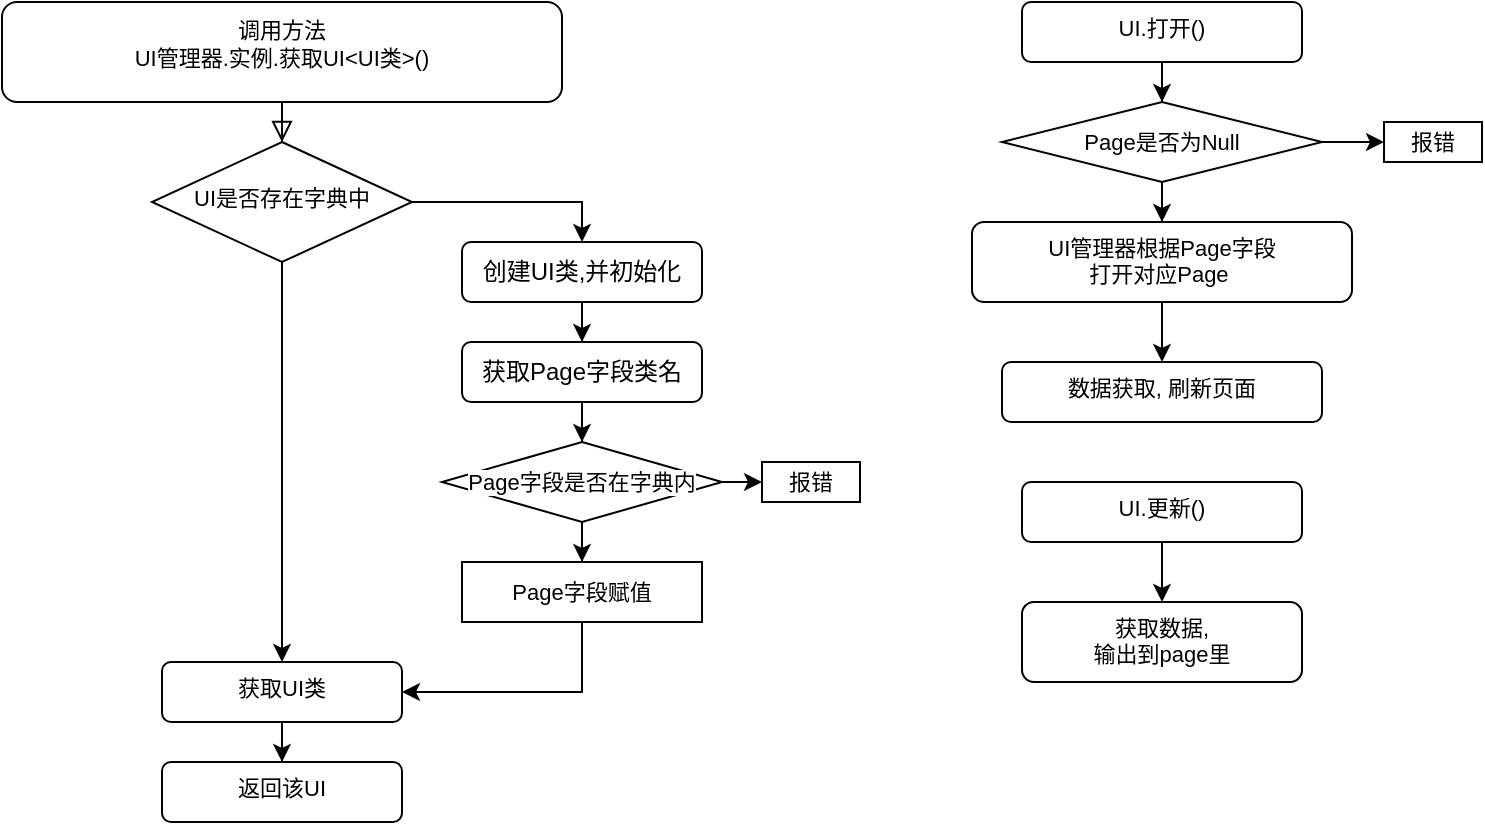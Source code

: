 <mxfile version="15.6.6" type="github">
  <diagram id="C5RBs43oDa-KdzZeNtuy" name="Page-1">
    <mxGraphModel dx="981" dy="542" grid="1" gridSize="10" guides="1" tooltips="1" connect="1" arrows="1" fold="1" page="1" pageScale="1" pageWidth="827" pageHeight="1169" math="0" shadow="0">
      <root>
        <mxCell id="WIyWlLk6GJQsqaUBKTNV-0" />
        <mxCell id="WIyWlLk6GJQsqaUBKTNV-1" parent="WIyWlLk6GJQsqaUBKTNV-0" />
        <mxCell id="WIyWlLk6GJQsqaUBKTNV-2" value="" style="rounded=0;html=1;jettySize=auto;orthogonalLoop=1;fontSize=11;endArrow=block;endFill=0;endSize=8;strokeWidth=1;shadow=0;labelBackgroundColor=none;edgeStyle=orthogonalEdgeStyle;" parent="WIyWlLk6GJQsqaUBKTNV-1" source="WIyWlLk6GJQsqaUBKTNV-3" target="WIyWlLk6GJQsqaUBKTNV-6" edge="1">
          <mxGeometry relative="1" as="geometry" />
        </mxCell>
        <mxCell id="WIyWlLk6GJQsqaUBKTNV-3" value="&lt;font style=&quot;font-size: 11px&quot;&gt;调用方法&lt;br style=&quot;font-size: 11px&quot;&gt;UI管理器.实例.获取UI&amp;lt;UI类&amp;gt;()&lt;br&gt;&lt;br&gt;&lt;/font&gt;" style="rounded=1;whiteSpace=wrap;html=1;fontSize=12;glass=0;strokeWidth=1;shadow=0;fillColor=default;strokeColor=default;fontColor=default;verticalAlign=top;" parent="WIyWlLk6GJQsqaUBKTNV-1" vertex="1">
          <mxGeometry x="80" y="40" width="280" height="50" as="geometry" />
        </mxCell>
        <mxCell id="21q9eJ_TdUvpPahYwv4E-7" style="edgeStyle=orthogonalEdgeStyle;rounded=0;orthogonalLoop=1;jettySize=auto;html=1;entryX=0.5;entryY=0;entryDx=0;entryDy=0;labelBackgroundColor=default;fontSize=11;fontColor=default;strokeColor=default;" edge="1" parent="WIyWlLk6GJQsqaUBKTNV-1" source="WIyWlLk6GJQsqaUBKTNV-6" target="21q9eJ_TdUvpPahYwv4E-1">
          <mxGeometry relative="1" as="geometry" />
        </mxCell>
        <mxCell id="21q9eJ_TdUvpPahYwv4E-8" style="edgeStyle=orthogonalEdgeStyle;rounded=0;orthogonalLoop=1;jettySize=auto;html=1;entryX=0.5;entryY=0;entryDx=0;entryDy=0;labelBackgroundColor=default;fontSize=11;fontColor=default;strokeColor=default;" edge="1" parent="WIyWlLk6GJQsqaUBKTNV-1" source="WIyWlLk6GJQsqaUBKTNV-6" target="WIyWlLk6GJQsqaUBKTNV-7">
          <mxGeometry relative="1" as="geometry" />
        </mxCell>
        <mxCell id="WIyWlLk6GJQsqaUBKTNV-6" value="&lt;font style=&quot;font-size: 11px&quot;&gt;UI是否存在字典中&lt;/font&gt;" style="rhombus;whiteSpace=wrap;html=1;shadow=0;fontFamily=Helvetica;fontSize=12;align=center;strokeWidth=1;spacing=6;spacingTop=-4;fillColor=default;strokeColor=default;fontColor=default;" parent="WIyWlLk6GJQsqaUBKTNV-1" vertex="1">
          <mxGeometry x="155" y="110" width="130" height="60" as="geometry" />
        </mxCell>
        <mxCell id="21q9eJ_TdUvpPahYwv4E-27" value="" style="edgeStyle=orthogonalEdgeStyle;rounded=0;orthogonalLoop=1;jettySize=auto;html=1;labelBackgroundColor=default;fontSize=11;fontColor=default;strokeColor=default;" edge="1" parent="WIyWlLk6GJQsqaUBKTNV-1" source="WIyWlLk6GJQsqaUBKTNV-7" target="21q9eJ_TdUvpPahYwv4E-26">
          <mxGeometry relative="1" as="geometry" />
        </mxCell>
        <mxCell id="WIyWlLk6GJQsqaUBKTNV-7" value="创建UI类,并初始化" style="rounded=1;whiteSpace=wrap;html=1;fontSize=12;glass=0;strokeWidth=1;shadow=0;fillColor=default;strokeColor=default;fontColor=default;" parent="WIyWlLk6GJQsqaUBKTNV-1" vertex="1">
          <mxGeometry x="310" y="160" width="120" height="30" as="geometry" />
        </mxCell>
        <mxCell id="21q9eJ_TdUvpPahYwv4E-2" style="edgeStyle=orthogonalEdgeStyle;rounded=0;orthogonalLoop=1;jettySize=auto;html=1;labelBackgroundColor=default;fontSize=11;fontColor=default;strokeColor=default;entryX=0.5;entryY=0;entryDx=0;entryDy=0;" edge="1" parent="WIyWlLk6GJQsqaUBKTNV-1" source="21q9eJ_TdUvpPahYwv4E-1" target="21q9eJ_TdUvpPahYwv4E-3">
          <mxGeometry relative="1" as="geometry">
            <mxPoint x="220" y="460.0" as="targetPoint" />
          </mxGeometry>
        </mxCell>
        <mxCell id="21q9eJ_TdUvpPahYwv4E-1" value="获取UI类" style="rounded=1;whiteSpace=wrap;html=1;fontSize=11;fontColor=default;strokeColor=default;fillColor=default;align=center;verticalAlign=top;labelBackgroundColor=default;" vertex="1" parent="WIyWlLk6GJQsqaUBKTNV-1">
          <mxGeometry x="160" y="370" width="120" height="30" as="geometry" />
        </mxCell>
        <mxCell id="21q9eJ_TdUvpPahYwv4E-3" value="返回该UI" style="rounded=1;whiteSpace=wrap;html=1;fontSize=11;fontColor=default;strokeColor=default;fillColor=default;align=center;verticalAlign=top;labelBackgroundColor=default;" vertex="1" parent="WIyWlLk6GJQsqaUBKTNV-1">
          <mxGeometry x="160" y="420" width="120" height="30" as="geometry" />
        </mxCell>
        <mxCell id="21q9eJ_TdUvpPahYwv4E-15" value="" style="edgeStyle=orthogonalEdgeStyle;rounded=0;orthogonalLoop=1;jettySize=auto;html=1;labelBackgroundColor=default;fontSize=11;fontColor=default;strokeColor=default;" edge="1" parent="WIyWlLk6GJQsqaUBKTNV-1" source="21q9eJ_TdUvpPahYwv4E-10" target="21q9eJ_TdUvpPahYwv4E-14">
          <mxGeometry relative="1" as="geometry" />
        </mxCell>
        <mxCell id="21q9eJ_TdUvpPahYwv4E-10" value="UI.打开()" style="rounded=1;whiteSpace=wrap;html=1;labelBackgroundColor=default;fontSize=11;fontColor=default;strokeColor=default;fillColor=default;align=center;verticalAlign=top;" vertex="1" parent="WIyWlLk6GJQsqaUBKTNV-1">
          <mxGeometry x="590" y="40" width="140" height="30" as="geometry" />
        </mxCell>
        <mxCell id="21q9eJ_TdUvpPahYwv4E-22" value="" style="edgeStyle=orthogonalEdgeStyle;rounded=0;orthogonalLoop=1;jettySize=auto;html=1;labelBackgroundColor=default;fontSize=11;fontColor=default;strokeColor=default;" edge="1" parent="WIyWlLk6GJQsqaUBKTNV-1" source="21q9eJ_TdUvpPahYwv4E-12" target="21q9eJ_TdUvpPahYwv4E-21">
          <mxGeometry relative="1" as="geometry" />
        </mxCell>
        <mxCell id="21q9eJ_TdUvpPahYwv4E-12" value="UI管理器根据Page字段&lt;br&gt;打开对应Page&amp;nbsp;" style="rounded=1;whiteSpace=wrap;html=1;labelBackgroundColor=default;fontSize=11;fontColor=default;strokeColor=default;fillColor=default;align=center;verticalAlign=top;" vertex="1" parent="WIyWlLk6GJQsqaUBKTNV-1">
          <mxGeometry x="565" y="150" width="190" height="40" as="geometry" />
        </mxCell>
        <mxCell id="21q9eJ_TdUvpPahYwv4E-16" value="" style="edgeStyle=orthogonalEdgeStyle;rounded=0;orthogonalLoop=1;jettySize=auto;html=1;labelBackgroundColor=default;fontSize=11;fontColor=default;strokeColor=default;" edge="1" parent="WIyWlLk6GJQsqaUBKTNV-1" source="21q9eJ_TdUvpPahYwv4E-14" target="21q9eJ_TdUvpPahYwv4E-12">
          <mxGeometry relative="1" as="geometry" />
        </mxCell>
        <mxCell id="21q9eJ_TdUvpPahYwv4E-18" value="" style="edgeStyle=orthogonalEdgeStyle;rounded=0;orthogonalLoop=1;jettySize=auto;html=1;labelBackgroundColor=default;fontSize=11;fontColor=default;strokeColor=default;" edge="1" parent="WIyWlLk6GJQsqaUBKTNV-1" source="21q9eJ_TdUvpPahYwv4E-14" target="21q9eJ_TdUvpPahYwv4E-17">
          <mxGeometry relative="1" as="geometry" />
        </mxCell>
        <mxCell id="21q9eJ_TdUvpPahYwv4E-14" value="Page是否为Null" style="rhombus;whiteSpace=wrap;html=1;labelBackgroundColor=default;fontSize=11;fontColor=default;strokeColor=default;fillColor=default;align=center;verticalAlign=middle;" vertex="1" parent="WIyWlLk6GJQsqaUBKTNV-1">
          <mxGeometry x="580" y="90" width="160" height="40" as="geometry" />
        </mxCell>
        <mxCell id="21q9eJ_TdUvpPahYwv4E-17" value="报错" style="whiteSpace=wrap;html=1;fontSize=11;labelBackgroundColor=default;fillColor=default;strokeColor=default;fontColor=default;" vertex="1" parent="WIyWlLk6GJQsqaUBKTNV-1">
          <mxGeometry x="771" y="100" width="49" height="20" as="geometry" />
        </mxCell>
        <mxCell id="21q9eJ_TdUvpPahYwv4E-21" value="数据获取, 刷新页面" style="whiteSpace=wrap;html=1;rounded=1;fontSize=11;verticalAlign=top;labelBackgroundColor=default;fillColor=default;strokeColor=default;fontColor=default;" vertex="1" parent="WIyWlLk6GJQsqaUBKTNV-1">
          <mxGeometry x="580" y="220" width="160" height="30" as="geometry" />
        </mxCell>
        <mxCell id="21q9eJ_TdUvpPahYwv4E-39" value="" style="edgeStyle=orthogonalEdgeStyle;rounded=0;orthogonalLoop=1;jettySize=auto;html=1;labelBackgroundColor=default;fontSize=11;fontColor=default;strokeColor=default;" edge="1" parent="WIyWlLk6GJQsqaUBKTNV-1" source="21q9eJ_TdUvpPahYwv4E-25" target="21q9eJ_TdUvpPahYwv4E-38">
          <mxGeometry relative="1" as="geometry" />
        </mxCell>
        <mxCell id="21q9eJ_TdUvpPahYwv4E-25" value="UI.更新()" style="rounded=1;whiteSpace=wrap;html=1;labelBackgroundColor=default;fontSize=11;fontColor=default;strokeColor=default;fillColor=default;align=center;verticalAlign=top;" vertex="1" parent="WIyWlLk6GJQsqaUBKTNV-1">
          <mxGeometry x="590" y="280" width="140" height="30" as="geometry" />
        </mxCell>
        <mxCell id="21q9eJ_TdUvpPahYwv4E-31" value="" style="edgeStyle=orthogonalEdgeStyle;rounded=0;orthogonalLoop=1;jettySize=auto;html=1;labelBackgroundColor=default;fontSize=11;fontColor=default;strokeColor=default;" edge="1" parent="WIyWlLk6GJQsqaUBKTNV-1" source="21q9eJ_TdUvpPahYwv4E-26" target="21q9eJ_TdUvpPahYwv4E-30">
          <mxGeometry relative="1" as="geometry" />
        </mxCell>
        <mxCell id="21q9eJ_TdUvpPahYwv4E-26" value="获取Page字段类名" style="whiteSpace=wrap;html=1;rounded=1;shadow=0;strokeWidth=1;glass=0;fillColor=default;strokeColor=default;fontColor=default;" vertex="1" parent="WIyWlLk6GJQsqaUBKTNV-1">
          <mxGeometry x="310" y="210" width="120" height="30" as="geometry" />
        </mxCell>
        <mxCell id="21q9eJ_TdUvpPahYwv4E-33" value="" style="edgeStyle=orthogonalEdgeStyle;rounded=0;orthogonalLoop=1;jettySize=auto;html=1;labelBackgroundColor=default;fontSize=11;fontColor=default;strokeColor=default;" edge="1" parent="WIyWlLk6GJQsqaUBKTNV-1" source="21q9eJ_TdUvpPahYwv4E-30" target="21q9eJ_TdUvpPahYwv4E-32">
          <mxGeometry relative="1" as="geometry" />
        </mxCell>
        <mxCell id="21q9eJ_TdUvpPahYwv4E-35" style="edgeStyle=orthogonalEdgeStyle;rounded=0;orthogonalLoop=1;jettySize=auto;html=1;exitX=1;exitY=0.5;exitDx=0;exitDy=0;labelBackgroundColor=default;fontSize=11;fontColor=default;strokeColor=default;" edge="1" parent="WIyWlLk6GJQsqaUBKTNV-1" source="21q9eJ_TdUvpPahYwv4E-30">
          <mxGeometry relative="1" as="geometry">
            <mxPoint x="460" y="280.069" as="targetPoint" />
          </mxGeometry>
        </mxCell>
        <mxCell id="21q9eJ_TdUvpPahYwv4E-30" value="Page字段是否在字典内" style="rhombus;whiteSpace=wrap;html=1;labelBackgroundColor=default;fontSize=11;fontColor=default;strokeColor=default;fillColor=default;align=center;verticalAlign=middle;" vertex="1" parent="WIyWlLk6GJQsqaUBKTNV-1">
          <mxGeometry x="300" y="260" width="140" height="40" as="geometry" />
        </mxCell>
        <mxCell id="21q9eJ_TdUvpPahYwv4E-34" style="edgeStyle=orthogonalEdgeStyle;rounded=0;orthogonalLoop=1;jettySize=auto;html=1;entryX=1;entryY=0.5;entryDx=0;entryDy=0;labelBackgroundColor=default;fontSize=11;fontColor=default;strokeColor=default;" edge="1" parent="WIyWlLk6GJQsqaUBKTNV-1" source="21q9eJ_TdUvpPahYwv4E-32" target="21q9eJ_TdUvpPahYwv4E-1">
          <mxGeometry relative="1" as="geometry">
            <Array as="points">
              <mxPoint x="370" y="385" />
            </Array>
          </mxGeometry>
        </mxCell>
        <mxCell id="21q9eJ_TdUvpPahYwv4E-32" value="Page字段赋值" style="whiteSpace=wrap;html=1;fontSize=11;labelBackgroundColor=default;fillColor=default;strokeColor=default;fontColor=default;" vertex="1" parent="WIyWlLk6GJQsqaUBKTNV-1">
          <mxGeometry x="310" y="320" width="120" height="30" as="geometry" />
        </mxCell>
        <mxCell id="21q9eJ_TdUvpPahYwv4E-37" value="报错" style="whiteSpace=wrap;html=1;fontSize=11;labelBackgroundColor=default;fillColor=default;strokeColor=default;fontColor=default;" vertex="1" parent="WIyWlLk6GJQsqaUBKTNV-1">
          <mxGeometry x="460" y="270" width="49" height="20" as="geometry" />
        </mxCell>
        <mxCell id="21q9eJ_TdUvpPahYwv4E-38" value="获取数据,&lt;br&gt;输出到page里" style="whiteSpace=wrap;html=1;rounded=1;fontSize=11;verticalAlign=top;labelBackgroundColor=default;fillColor=default;strokeColor=default;fontColor=default;" vertex="1" parent="WIyWlLk6GJQsqaUBKTNV-1">
          <mxGeometry x="590" y="340" width="140" height="40" as="geometry" />
        </mxCell>
      </root>
    </mxGraphModel>
  </diagram>
</mxfile>
